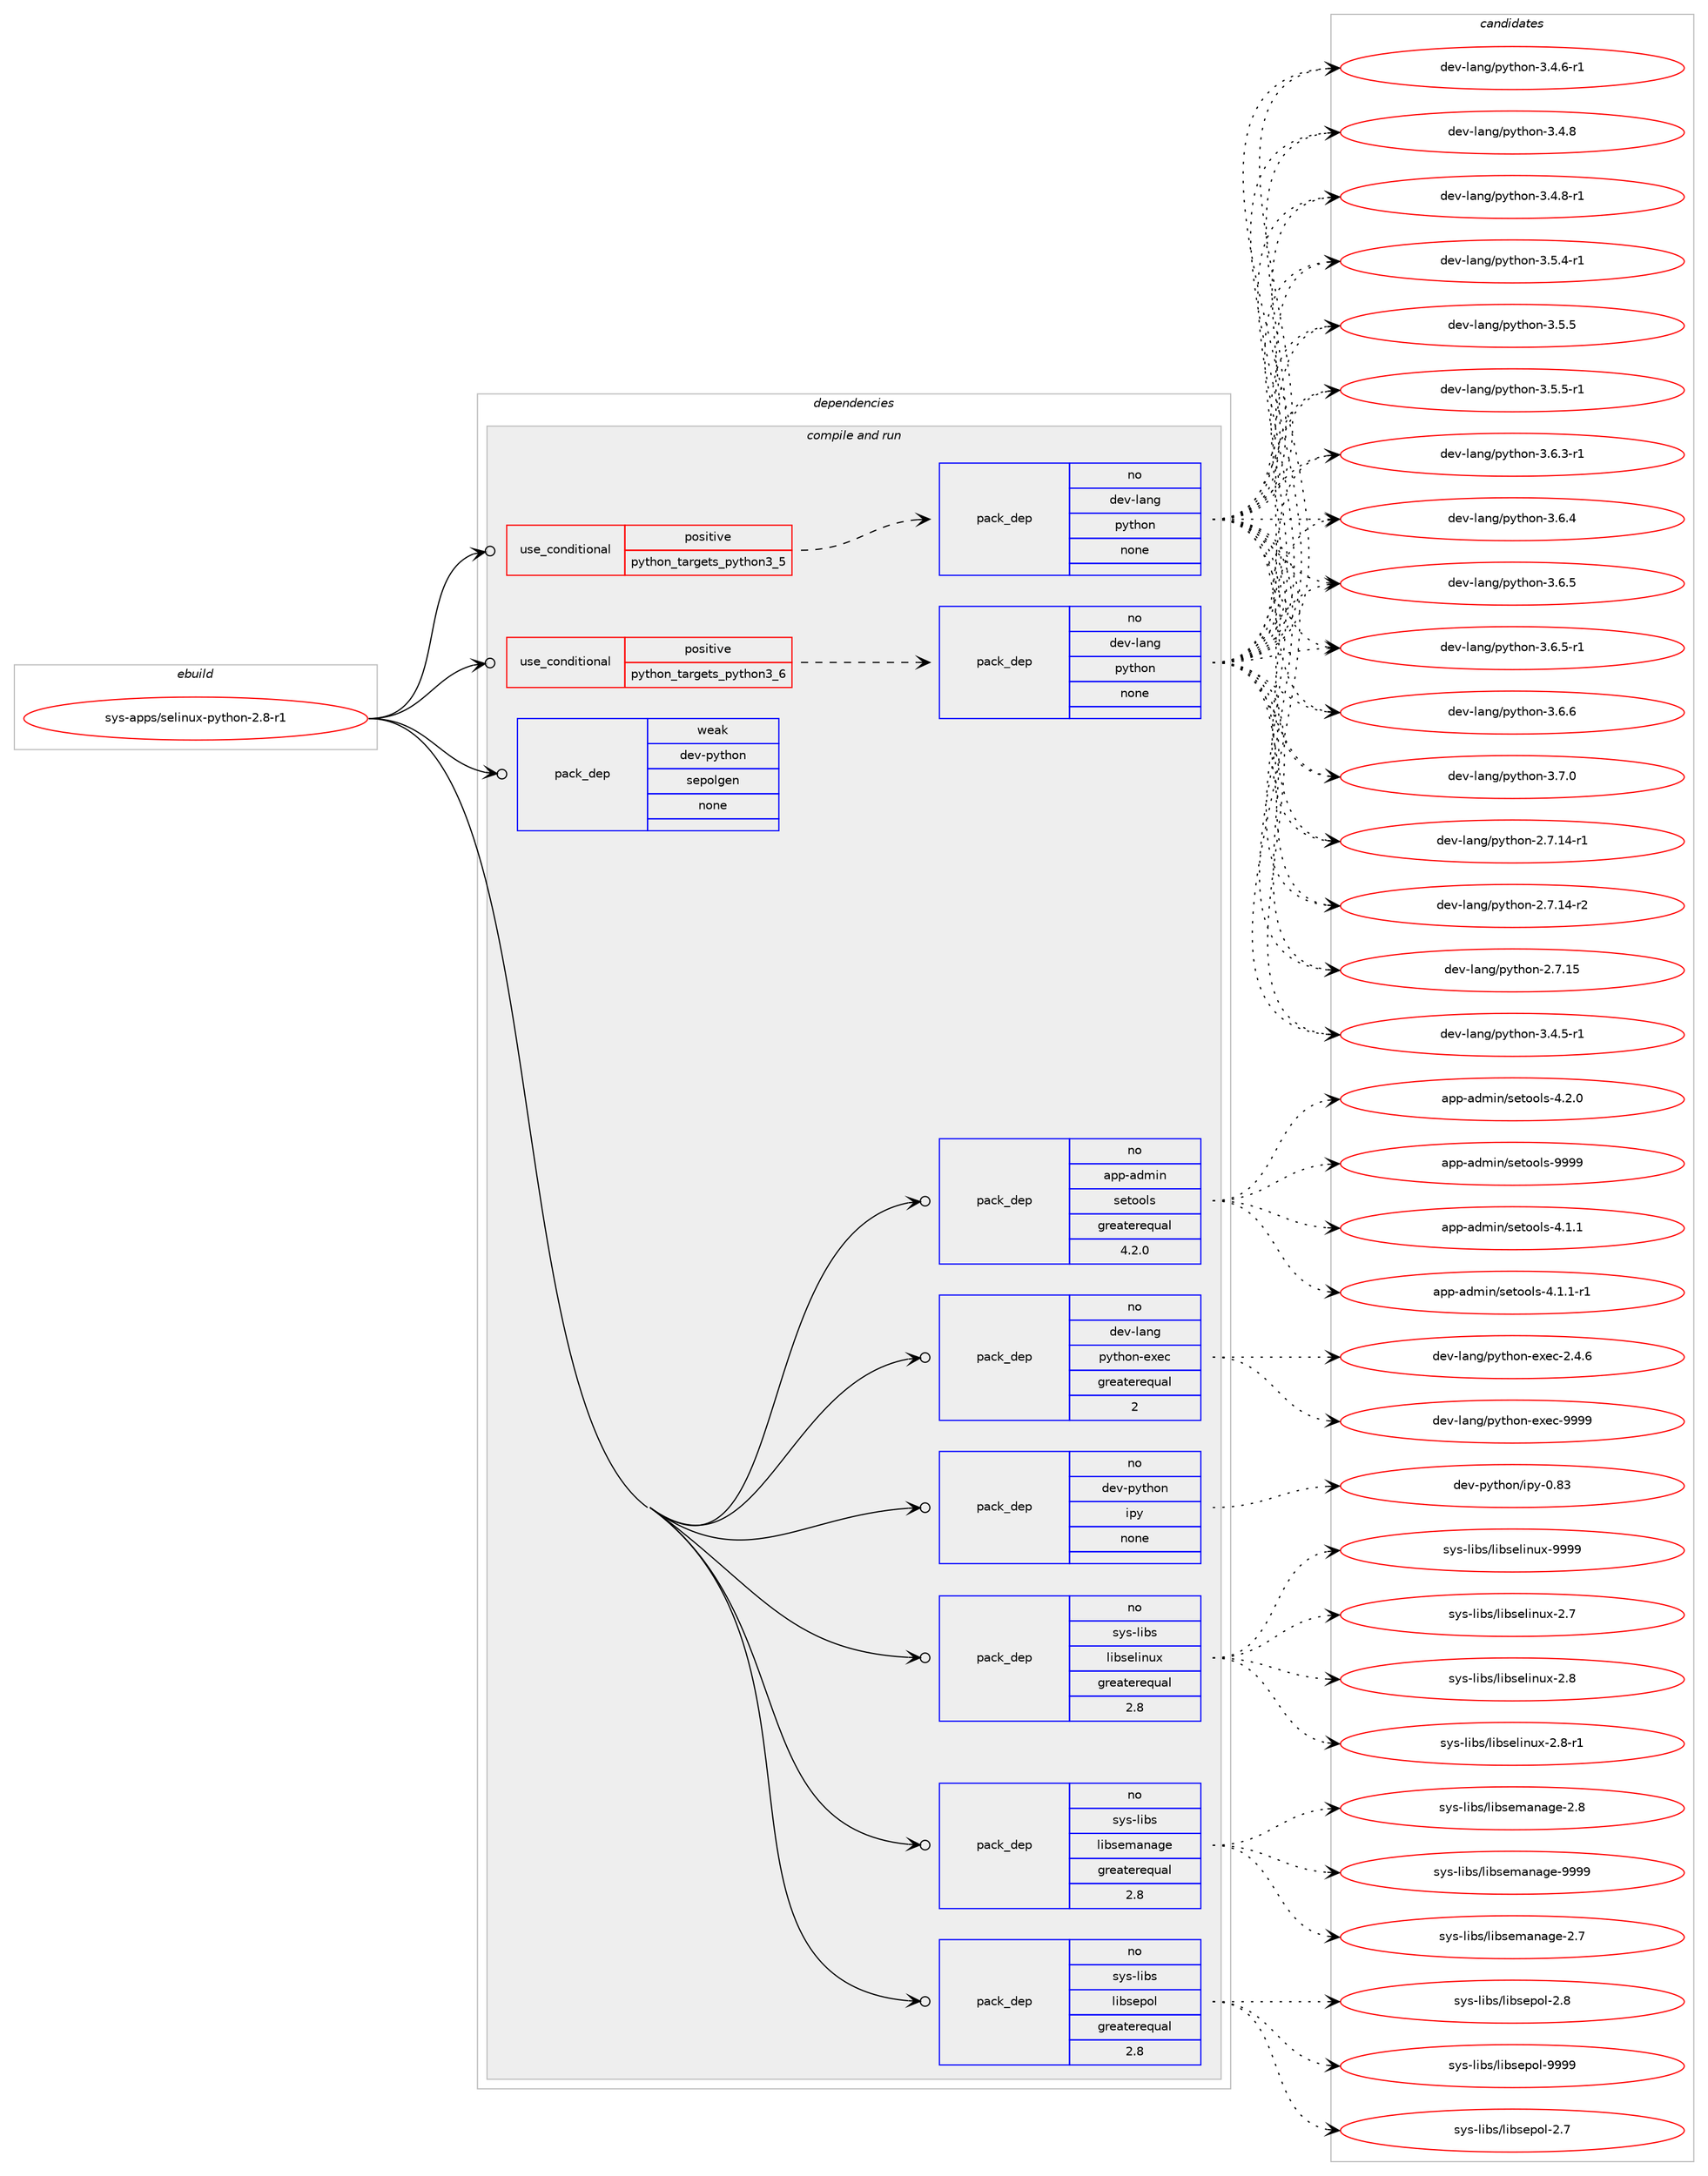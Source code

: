 digraph prolog {

# *************
# Graph options
# *************

newrank=true;
concentrate=true;
compound=true;
graph [rankdir=LR,fontname=Helvetica,fontsize=10,ranksep=1.5];#, ranksep=2.5, nodesep=0.2];
edge  [arrowhead=vee];
node  [fontname=Helvetica,fontsize=10];

# **********
# The ebuild
# **********

subgraph cluster_leftcol {
color=gray;
rank=same;
label=<<i>ebuild</i>>;
id [label="sys-apps/selinux-python-2.8-r1", color=red, width=4, href="../sys-apps/selinux-python-2.8-r1.svg"];
}

# ****************
# The dependencies
# ****************

subgraph cluster_midcol {
color=gray;
label=<<i>dependencies</i>>;
subgraph cluster_compile {
fillcolor="#eeeeee";
style=filled;
label=<<i>compile</i>>;
}
subgraph cluster_compileandrun {
fillcolor="#eeeeee";
style=filled;
label=<<i>compile and run</i>>;
subgraph cond1401 {
dependency7965 [label=<<TABLE BORDER="0" CELLBORDER="1" CELLSPACING="0" CELLPADDING="4"><TR><TD ROWSPAN="3" CELLPADDING="10">use_conditional</TD></TR><TR><TD>positive</TD></TR><TR><TD>python_targets_python3_5</TD></TR></TABLE>>, shape=none, color=red];
subgraph pack6405 {
dependency7966 [label=<<TABLE BORDER="0" CELLBORDER="1" CELLSPACING="0" CELLPADDING="4" WIDTH="220"><TR><TD ROWSPAN="6" CELLPADDING="30">pack_dep</TD></TR><TR><TD WIDTH="110">no</TD></TR><TR><TD>dev-lang</TD></TR><TR><TD>python</TD></TR><TR><TD>none</TD></TR><TR><TD></TD></TR></TABLE>>, shape=none, color=blue];
}
dependency7965:e -> dependency7966:w [weight=20,style="dashed",arrowhead="vee"];
}
id:e -> dependency7965:w [weight=20,style="solid",arrowhead="odotvee"];
subgraph cond1402 {
dependency7967 [label=<<TABLE BORDER="0" CELLBORDER="1" CELLSPACING="0" CELLPADDING="4"><TR><TD ROWSPAN="3" CELLPADDING="10">use_conditional</TD></TR><TR><TD>positive</TD></TR><TR><TD>python_targets_python3_6</TD></TR></TABLE>>, shape=none, color=red];
subgraph pack6406 {
dependency7968 [label=<<TABLE BORDER="0" CELLBORDER="1" CELLSPACING="0" CELLPADDING="4" WIDTH="220"><TR><TD ROWSPAN="6" CELLPADDING="30">pack_dep</TD></TR><TR><TD WIDTH="110">no</TD></TR><TR><TD>dev-lang</TD></TR><TR><TD>python</TD></TR><TR><TD>none</TD></TR><TR><TD></TD></TR></TABLE>>, shape=none, color=blue];
}
dependency7967:e -> dependency7968:w [weight=20,style="dashed",arrowhead="vee"];
}
id:e -> dependency7967:w [weight=20,style="solid",arrowhead="odotvee"];
subgraph pack6407 {
dependency7969 [label=<<TABLE BORDER="0" CELLBORDER="1" CELLSPACING="0" CELLPADDING="4" WIDTH="220"><TR><TD ROWSPAN="6" CELLPADDING="30">pack_dep</TD></TR><TR><TD WIDTH="110">no</TD></TR><TR><TD>app-admin</TD></TR><TR><TD>setools</TD></TR><TR><TD>greaterequal</TD></TR><TR><TD>4.2.0</TD></TR></TABLE>>, shape=none, color=blue];
}
id:e -> dependency7969:w [weight=20,style="solid",arrowhead="odotvee"];
subgraph pack6408 {
dependency7970 [label=<<TABLE BORDER="0" CELLBORDER="1" CELLSPACING="0" CELLPADDING="4" WIDTH="220"><TR><TD ROWSPAN="6" CELLPADDING="30">pack_dep</TD></TR><TR><TD WIDTH="110">no</TD></TR><TR><TD>dev-lang</TD></TR><TR><TD>python-exec</TD></TR><TR><TD>greaterequal</TD></TR><TR><TD>2</TD></TR></TABLE>>, shape=none, color=blue];
}
id:e -> dependency7970:w [weight=20,style="solid",arrowhead="odotvee"];
subgraph pack6409 {
dependency7971 [label=<<TABLE BORDER="0" CELLBORDER="1" CELLSPACING="0" CELLPADDING="4" WIDTH="220"><TR><TD ROWSPAN="6" CELLPADDING="30">pack_dep</TD></TR><TR><TD WIDTH="110">no</TD></TR><TR><TD>dev-python</TD></TR><TR><TD>ipy</TD></TR><TR><TD>none</TD></TR><TR><TD></TD></TR></TABLE>>, shape=none, color=blue];
}
id:e -> dependency7971:w [weight=20,style="solid",arrowhead="odotvee"];
subgraph pack6410 {
dependency7972 [label=<<TABLE BORDER="0" CELLBORDER="1" CELLSPACING="0" CELLPADDING="4" WIDTH="220"><TR><TD ROWSPAN="6" CELLPADDING="30">pack_dep</TD></TR><TR><TD WIDTH="110">no</TD></TR><TR><TD>sys-libs</TD></TR><TR><TD>libselinux</TD></TR><TR><TD>greaterequal</TD></TR><TR><TD>2.8</TD></TR></TABLE>>, shape=none, color=blue];
}
id:e -> dependency7972:w [weight=20,style="solid",arrowhead="odotvee"];
subgraph pack6411 {
dependency7973 [label=<<TABLE BORDER="0" CELLBORDER="1" CELLSPACING="0" CELLPADDING="4" WIDTH="220"><TR><TD ROWSPAN="6" CELLPADDING="30">pack_dep</TD></TR><TR><TD WIDTH="110">no</TD></TR><TR><TD>sys-libs</TD></TR><TR><TD>libsemanage</TD></TR><TR><TD>greaterequal</TD></TR><TR><TD>2.8</TD></TR></TABLE>>, shape=none, color=blue];
}
id:e -> dependency7973:w [weight=20,style="solid",arrowhead="odotvee"];
subgraph pack6412 {
dependency7974 [label=<<TABLE BORDER="0" CELLBORDER="1" CELLSPACING="0" CELLPADDING="4" WIDTH="220"><TR><TD ROWSPAN="6" CELLPADDING="30">pack_dep</TD></TR><TR><TD WIDTH="110">no</TD></TR><TR><TD>sys-libs</TD></TR><TR><TD>libsepol</TD></TR><TR><TD>greaterequal</TD></TR><TR><TD>2.8</TD></TR></TABLE>>, shape=none, color=blue];
}
id:e -> dependency7974:w [weight=20,style="solid",arrowhead="odotvee"];
subgraph pack6413 {
dependency7975 [label=<<TABLE BORDER="0" CELLBORDER="1" CELLSPACING="0" CELLPADDING="4" WIDTH="220"><TR><TD ROWSPAN="6" CELLPADDING="30">pack_dep</TD></TR><TR><TD WIDTH="110">weak</TD></TR><TR><TD>dev-python</TD></TR><TR><TD>sepolgen</TD></TR><TR><TD>none</TD></TR><TR><TD></TD></TR></TABLE>>, shape=none, color=blue];
}
id:e -> dependency7975:w [weight=20,style="solid",arrowhead="odotvee"];
}
subgraph cluster_run {
fillcolor="#eeeeee";
style=filled;
label=<<i>run</i>>;
}
}

# **************
# The candidates
# **************

subgraph cluster_choices {
rank=same;
color=gray;
label=<<i>candidates</i>>;

subgraph choice6405 {
color=black;
nodesep=1;
choice100101118451089711010347112121116104111110455046554649524511449 [label="dev-lang/python-2.7.14-r1", color=red, width=4,href="../dev-lang/python-2.7.14-r1.svg"];
choice100101118451089711010347112121116104111110455046554649524511450 [label="dev-lang/python-2.7.14-r2", color=red, width=4,href="../dev-lang/python-2.7.14-r2.svg"];
choice10010111845108971101034711212111610411111045504655464953 [label="dev-lang/python-2.7.15", color=red, width=4,href="../dev-lang/python-2.7.15.svg"];
choice1001011184510897110103471121211161041111104551465246534511449 [label="dev-lang/python-3.4.5-r1", color=red, width=4,href="../dev-lang/python-3.4.5-r1.svg"];
choice1001011184510897110103471121211161041111104551465246544511449 [label="dev-lang/python-3.4.6-r1", color=red, width=4,href="../dev-lang/python-3.4.6-r1.svg"];
choice100101118451089711010347112121116104111110455146524656 [label="dev-lang/python-3.4.8", color=red, width=4,href="../dev-lang/python-3.4.8.svg"];
choice1001011184510897110103471121211161041111104551465246564511449 [label="dev-lang/python-3.4.8-r1", color=red, width=4,href="../dev-lang/python-3.4.8-r1.svg"];
choice1001011184510897110103471121211161041111104551465346524511449 [label="dev-lang/python-3.5.4-r1", color=red, width=4,href="../dev-lang/python-3.5.4-r1.svg"];
choice100101118451089711010347112121116104111110455146534653 [label="dev-lang/python-3.5.5", color=red, width=4,href="../dev-lang/python-3.5.5.svg"];
choice1001011184510897110103471121211161041111104551465346534511449 [label="dev-lang/python-3.5.5-r1", color=red, width=4,href="../dev-lang/python-3.5.5-r1.svg"];
choice1001011184510897110103471121211161041111104551465446514511449 [label="dev-lang/python-3.6.3-r1", color=red, width=4,href="../dev-lang/python-3.6.3-r1.svg"];
choice100101118451089711010347112121116104111110455146544652 [label="dev-lang/python-3.6.4", color=red, width=4,href="../dev-lang/python-3.6.4.svg"];
choice100101118451089711010347112121116104111110455146544653 [label="dev-lang/python-3.6.5", color=red, width=4,href="../dev-lang/python-3.6.5.svg"];
choice1001011184510897110103471121211161041111104551465446534511449 [label="dev-lang/python-3.6.5-r1", color=red, width=4,href="../dev-lang/python-3.6.5-r1.svg"];
choice100101118451089711010347112121116104111110455146544654 [label="dev-lang/python-3.6.6", color=red, width=4,href="../dev-lang/python-3.6.6.svg"];
choice100101118451089711010347112121116104111110455146554648 [label="dev-lang/python-3.7.0", color=red, width=4,href="../dev-lang/python-3.7.0.svg"];
dependency7966:e -> choice100101118451089711010347112121116104111110455046554649524511449:w [style=dotted,weight="100"];
dependency7966:e -> choice100101118451089711010347112121116104111110455046554649524511450:w [style=dotted,weight="100"];
dependency7966:e -> choice10010111845108971101034711212111610411111045504655464953:w [style=dotted,weight="100"];
dependency7966:e -> choice1001011184510897110103471121211161041111104551465246534511449:w [style=dotted,weight="100"];
dependency7966:e -> choice1001011184510897110103471121211161041111104551465246544511449:w [style=dotted,weight="100"];
dependency7966:e -> choice100101118451089711010347112121116104111110455146524656:w [style=dotted,weight="100"];
dependency7966:e -> choice1001011184510897110103471121211161041111104551465246564511449:w [style=dotted,weight="100"];
dependency7966:e -> choice1001011184510897110103471121211161041111104551465346524511449:w [style=dotted,weight="100"];
dependency7966:e -> choice100101118451089711010347112121116104111110455146534653:w [style=dotted,weight="100"];
dependency7966:e -> choice1001011184510897110103471121211161041111104551465346534511449:w [style=dotted,weight="100"];
dependency7966:e -> choice1001011184510897110103471121211161041111104551465446514511449:w [style=dotted,weight="100"];
dependency7966:e -> choice100101118451089711010347112121116104111110455146544652:w [style=dotted,weight="100"];
dependency7966:e -> choice100101118451089711010347112121116104111110455146544653:w [style=dotted,weight="100"];
dependency7966:e -> choice1001011184510897110103471121211161041111104551465446534511449:w [style=dotted,weight="100"];
dependency7966:e -> choice100101118451089711010347112121116104111110455146544654:w [style=dotted,weight="100"];
dependency7966:e -> choice100101118451089711010347112121116104111110455146554648:w [style=dotted,weight="100"];
}
subgraph choice6406 {
color=black;
nodesep=1;
choice100101118451089711010347112121116104111110455046554649524511449 [label="dev-lang/python-2.7.14-r1", color=red, width=4,href="../dev-lang/python-2.7.14-r1.svg"];
choice100101118451089711010347112121116104111110455046554649524511450 [label="dev-lang/python-2.7.14-r2", color=red, width=4,href="../dev-lang/python-2.7.14-r2.svg"];
choice10010111845108971101034711212111610411111045504655464953 [label="dev-lang/python-2.7.15", color=red, width=4,href="../dev-lang/python-2.7.15.svg"];
choice1001011184510897110103471121211161041111104551465246534511449 [label="dev-lang/python-3.4.5-r1", color=red, width=4,href="../dev-lang/python-3.4.5-r1.svg"];
choice1001011184510897110103471121211161041111104551465246544511449 [label="dev-lang/python-3.4.6-r1", color=red, width=4,href="../dev-lang/python-3.4.6-r1.svg"];
choice100101118451089711010347112121116104111110455146524656 [label="dev-lang/python-3.4.8", color=red, width=4,href="../dev-lang/python-3.4.8.svg"];
choice1001011184510897110103471121211161041111104551465246564511449 [label="dev-lang/python-3.4.8-r1", color=red, width=4,href="../dev-lang/python-3.4.8-r1.svg"];
choice1001011184510897110103471121211161041111104551465346524511449 [label="dev-lang/python-3.5.4-r1", color=red, width=4,href="../dev-lang/python-3.5.4-r1.svg"];
choice100101118451089711010347112121116104111110455146534653 [label="dev-lang/python-3.5.5", color=red, width=4,href="../dev-lang/python-3.5.5.svg"];
choice1001011184510897110103471121211161041111104551465346534511449 [label="dev-lang/python-3.5.5-r1", color=red, width=4,href="../dev-lang/python-3.5.5-r1.svg"];
choice1001011184510897110103471121211161041111104551465446514511449 [label="dev-lang/python-3.6.3-r1", color=red, width=4,href="../dev-lang/python-3.6.3-r1.svg"];
choice100101118451089711010347112121116104111110455146544652 [label="dev-lang/python-3.6.4", color=red, width=4,href="../dev-lang/python-3.6.4.svg"];
choice100101118451089711010347112121116104111110455146544653 [label="dev-lang/python-3.6.5", color=red, width=4,href="../dev-lang/python-3.6.5.svg"];
choice1001011184510897110103471121211161041111104551465446534511449 [label="dev-lang/python-3.6.5-r1", color=red, width=4,href="../dev-lang/python-3.6.5-r1.svg"];
choice100101118451089711010347112121116104111110455146544654 [label="dev-lang/python-3.6.6", color=red, width=4,href="../dev-lang/python-3.6.6.svg"];
choice100101118451089711010347112121116104111110455146554648 [label="dev-lang/python-3.7.0", color=red, width=4,href="../dev-lang/python-3.7.0.svg"];
dependency7968:e -> choice100101118451089711010347112121116104111110455046554649524511449:w [style=dotted,weight="100"];
dependency7968:e -> choice100101118451089711010347112121116104111110455046554649524511450:w [style=dotted,weight="100"];
dependency7968:e -> choice10010111845108971101034711212111610411111045504655464953:w [style=dotted,weight="100"];
dependency7968:e -> choice1001011184510897110103471121211161041111104551465246534511449:w [style=dotted,weight="100"];
dependency7968:e -> choice1001011184510897110103471121211161041111104551465246544511449:w [style=dotted,weight="100"];
dependency7968:e -> choice100101118451089711010347112121116104111110455146524656:w [style=dotted,weight="100"];
dependency7968:e -> choice1001011184510897110103471121211161041111104551465246564511449:w [style=dotted,weight="100"];
dependency7968:e -> choice1001011184510897110103471121211161041111104551465346524511449:w [style=dotted,weight="100"];
dependency7968:e -> choice100101118451089711010347112121116104111110455146534653:w [style=dotted,weight="100"];
dependency7968:e -> choice1001011184510897110103471121211161041111104551465346534511449:w [style=dotted,weight="100"];
dependency7968:e -> choice1001011184510897110103471121211161041111104551465446514511449:w [style=dotted,weight="100"];
dependency7968:e -> choice100101118451089711010347112121116104111110455146544652:w [style=dotted,weight="100"];
dependency7968:e -> choice100101118451089711010347112121116104111110455146544653:w [style=dotted,weight="100"];
dependency7968:e -> choice1001011184510897110103471121211161041111104551465446534511449:w [style=dotted,weight="100"];
dependency7968:e -> choice100101118451089711010347112121116104111110455146544654:w [style=dotted,weight="100"];
dependency7968:e -> choice100101118451089711010347112121116104111110455146554648:w [style=dotted,weight="100"];
}
subgraph choice6407 {
color=black;
nodesep=1;
choice97112112459710010910511047115101116111111108115455246494649 [label="app-admin/setools-4.1.1", color=red, width=4,href="../app-admin/setools-4.1.1.svg"];
choice971121124597100109105110471151011161111111081154552464946494511449 [label="app-admin/setools-4.1.1-r1", color=red, width=4,href="../app-admin/setools-4.1.1-r1.svg"];
choice97112112459710010910511047115101116111111108115455246504648 [label="app-admin/setools-4.2.0", color=red, width=4,href="../app-admin/setools-4.2.0.svg"];
choice971121124597100109105110471151011161111111081154557575757 [label="app-admin/setools-9999", color=red, width=4,href="../app-admin/setools-9999.svg"];
dependency7969:e -> choice97112112459710010910511047115101116111111108115455246494649:w [style=dotted,weight="100"];
dependency7969:e -> choice971121124597100109105110471151011161111111081154552464946494511449:w [style=dotted,weight="100"];
dependency7969:e -> choice97112112459710010910511047115101116111111108115455246504648:w [style=dotted,weight="100"];
dependency7969:e -> choice971121124597100109105110471151011161111111081154557575757:w [style=dotted,weight="100"];
}
subgraph choice6408 {
color=black;
nodesep=1;
choice1001011184510897110103471121211161041111104510112010199455046524654 [label="dev-lang/python-exec-2.4.6", color=red, width=4,href="../dev-lang/python-exec-2.4.6.svg"];
choice10010111845108971101034711212111610411111045101120101994557575757 [label="dev-lang/python-exec-9999", color=red, width=4,href="../dev-lang/python-exec-9999.svg"];
dependency7970:e -> choice1001011184510897110103471121211161041111104510112010199455046524654:w [style=dotted,weight="100"];
dependency7970:e -> choice10010111845108971101034711212111610411111045101120101994557575757:w [style=dotted,weight="100"];
}
subgraph choice6409 {
color=black;
nodesep=1;
choice10010111845112121116104111110471051121214548465651 [label="dev-python/ipy-0.83", color=red, width=4,href="../dev-python/ipy-0.83.svg"];
dependency7971:e -> choice10010111845112121116104111110471051121214548465651:w [style=dotted,weight="100"];
}
subgraph choice6410 {
color=black;
nodesep=1;
choice1151211154510810598115471081059811510110810511011712045504655 [label="sys-libs/libselinux-2.7", color=red, width=4,href="../sys-libs/libselinux-2.7.svg"];
choice1151211154510810598115471081059811510110810511011712045504656 [label="sys-libs/libselinux-2.8", color=red, width=4,href="../sys-libs/libselinux-2.8.svg"];
choice11512111545108105981154710810598115101108105110117120455046564511449 [label="sys-libs/libselinux-2.8-r1", color=red, width=4,href="../sys-libs/libselinux-2.8-r1.svg"];
choice115121115451081059811547108105981151011081051101171204557575757 [label="sys-libs/libselinux-9999", color=red, width=4,href="../sys-libs/libselinux-9999.svg"];
dependency7972:e -> choice1151211154510810598115471081059811510110810511011712045504655:w [style=dotted,weight="100"];
dependency7972:e -> choice1151211154510810598115471081059811510110810511011712045504656:w [style=dotted,weight="100"];
dependency7972:e -> choice11512111545108105981154710810598115101108105110117120455046564511449:w [style=dotted,weight="100"];
dependency7972:e -> choice115121115451081059811547108105981151011081051101171204557575757:w [style=dotted,weight="100"];
}
subgraph choice6411 {
color=black;
nodesep=1;
choice11512111545108105981154710810598115101109971109710310145504655 [label="sys-libs/libsemanage-2.7", color=red, width=4,href="../sys-libs/libsemanage-2.7.svg"];
choice11512111545108105981154710810598115101109971109710310145504656 [label="sys-libs/libsemanage-2.8", color=red, width=4,href="../sys-libs/libsemanage-2.8.svg"];
choice1151211154510810598115471081059811510110997110971031014557575757 [label="sys-libs/libsemanage-9999", color=red, width=4,href="../sys-libs/libsemanage-9999.svg"];
dependency7973:e -> choice11512111545108105981154710810598115101109971109710310145504655:w [style=dotted,weight="100"];
dependency7973:e -> choice11512111545108105981154710810598115101109971109710310145504656:w [style=dotted,weight="100"];
dependency7973:e -> choice1151211154510810598115471081059811510110997110971031014557575757:w [style=dotted,weight="100"];
}
subgraph choice6412 {
color=black;
nodesep=1;
choice1151211154510810598115471081059811510111211110845504655 [label="sys-libs/libsepol-2.7", color=red, width=4,href="../sys-libs/libsepol-2.7.svg"];
choice1151211154510810598115471081059811510111211110845504656 [label="sys-libs/libsepol-2.8", color=red, width=4,href="../sys-libs/libsepol-2.8.svg"];
choice115121115451081059811547108105981151011121111084557575757 [label="sys-libs/libsepol-9999", color=red, width=4,href="../sys-libs/libsepol-9999.svg"];
dependency7974:e -> choice1151211154510810598115471081059811510111211110845504655:w [style=dotted,weight="100"];
dependency7974:e -> choice1151211154510810598115471081059811510111211110845504656:w [style=dotted,weight="100"];
dependency7974:e -> choice115121115451081059811547108105981151011121111084557575757:w [style=dotted,weight="100"];
}
subgraph choice6413 {
color=black;
nodesep=1;
}
}

}
